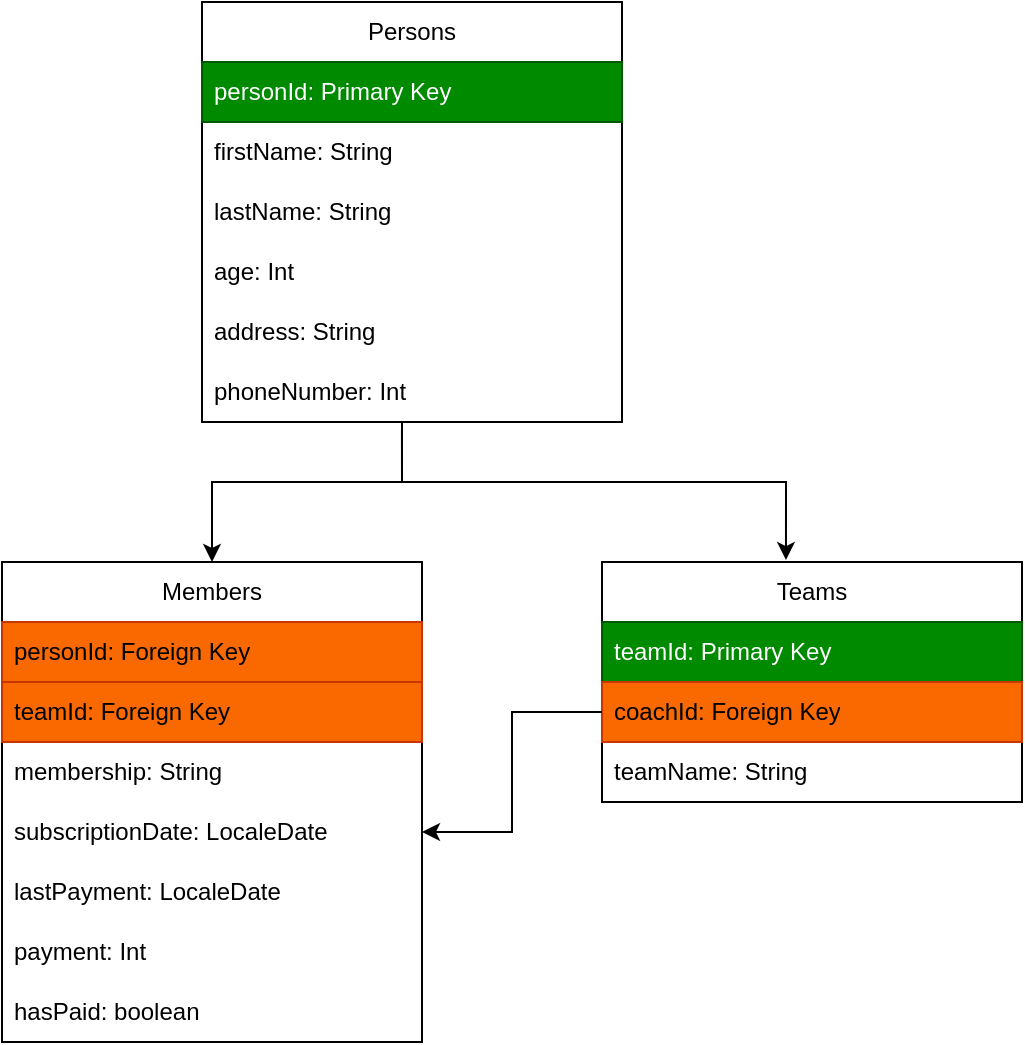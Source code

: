 <mxfile version="22.1.22" type="embed">
  <diagram name="Page-1" id="9f46799a-70d6-7492-0946-bef42562c5a5">
    <mxGraphModel dx="1088" dy="462" grid="1" gridSize="10" guides="1" tooltips="1" connect="1" arrows="1" fold="1" page="1" pageScale="1" pageWidth="1100" pageHeight="850" background="none" math="0" shadow="0">
      <root>
        <mxCell id="0" />
        <mxCell id="1" parent="0" />
        <mxCell id="53" value="" style="edgeStyle=orthogonalEdgeStyle;rounded=0;orthogonalLoop=1;jettySize=auto;html=1;entryX=0.5;entryY=0;entryDx=0;entryDy=0;" edge="1" parent="1" source="3" target="34">
          <mxGeometry relative="1" as="geometry">
            <Array as="points">
              <mxPoint x="540" y="270" />
            </Array>
          </mxGeometry>
        </mxCell>
        <mxCell id="3" value="Persons" style="swimlane;fontStyle=0;childLayout=stackLayout;horizontal=1;startSize=30;horizontalStack=0;resizeParent=1;resizeParentMax=0;resizeLast=0;collapsible=1;marginBottom=0;whiteSpace=wrap;html=1;" vertex="1" parent="1">
          <mxGeometry x="440" y="30" width="210" height="210" as="geometry" />
        </mxCell>
        <mxCell id="9" value="personId: Primary Key" style="text;strokeColor=#005700;fillColor=#008a00;align=left;verticalAlign=middle;spacingLeft=4;spacingRight=4;overflow=hidden;points=[[0,0.5],[1,0.5]];portConstraint=eastwest;rotatable=0;whiteSpace=wrap;html=1;fontColor=#ffffff;" vertex="1" parent="3">
          <mxGeometry y="30" width="210" height="30" as="geometry" />
        </mxCell>
        <mxCell id="4" value="firstName: String" style="text;strokeColor=none;fillColor=none;align=left;verticalAlign=middle;spacingLeft=4;spacingRight=4;overflow=hidden;points=[[0,0.5],[1,0.5]];portConstraint=eastwest;rotatable=0;whiteSpace=wrap;html=1;" vertex="1" parent="3">
          <mxGeometry y="60" width="210" height="30" as="geometry" />
        </mxCell>
        <mxCell id="5" value="lastName: String" style="text;strokeColor=none;fillColor=none;align=left;verticalAlign=middle;spacingLeft=4;spacingRight=4;overflow=hidden;points=[[0,0.5],[1,0.5]];portConstraint=eastwest;rotatable=0;whiteSpace=wrap;html=1;" vertex="1" parent="3">
          <mxGeometry y="90" width="210" height="30" as="geometry" />
        </mxCell>
        <mxCell id="6" value="age: Int" style="text;strokeColor=none;fillColor=none;align=left;verticalAlign=middle;spacingLeft=4;spacingRight=4;overflow=hidden;points=[[0,0.5],[1,0.5]];portConstraint=eastwest;rotatable=0;whiteSpace=wrap;html=1;" vertex="1" parent="3">
          <mxGeometry y="120" width="210" height="30" as="geometry" />
        </mxCell>
        <mxCell id="7" value="address: String" style="text;strokeColor=none;fillColor=none;align=left;verticalAlign=middle;spacingLeft=4;spacingRight=4;overflow=hidden;points=[[0,0.5],[1,0.5]];portConstraint=eastwest;rotatable=0;whiteSpace=wrap;html=1;" vertex="1" parent="3">
          <mxGeometry y="150" width="210" height="30" as="geometry" />
        </mxCell>
        <mxCell id="8" value="phoneNumber: Int" style="text;strokeColor=none;fillColor=none;align=left;verticalAlign=middle;spacingLeft=4;spacingRight=4;overflow=hidden;points=[[0,0.5],[1,0.5]];portConstraint=eastwest;rotatable=0;whiteSpace=wrap;html=1;" vertex="1" parent="3">
          <mxGeometry y="180" width="210" height="30" as="geometry" />
        </mxCell>
        <mxCell id="34" value="Members" style="swimlane;fontStyle=0;childLayout=stackLayout;horizontal=1;startSize=30;horizontalStack=0;resizeParent=1;resizeParentMax=0;resizeLast=0;collapsible=1;marginBottom=0;whiteSpace=wrap;html=1;" vertex="1" parent="1">
          <mxGeometry x="340" y="310" width="210" height="240" as="geometry" />
        </mxCell>
        <mxCell id="55" value="personId: Foreign Key" style="text;strokeColor=#C73500;fillColor=#fa6800;align=left;verticalAlign=middle;spacingLeft=4;spacingRight=4;overflow=hidden;points=[[0,0.5],[1,0.5]];portConstraint=eastwest;rotatable=0;whiteSpace=wrap;html=1;fontColor=#000000;" vertex="1" parent="34">
          <mxGeometry y="30" width="210" height="30" as="geometry" />
        </mxCell>
        <mxCell id="36" value="teamId: Foreign Key" style="text;strokeColor=#C73500;fillColor=#fa6800;align=left;verticalAlign=middle;spacingLeft=4;spacingRight=4;overflow=hidden;points=[[0,0.5],[1,0.5]];portConstraint=eastwest;rotatable=0;whiteSpace=wrap;html=1;fontColor=#000000;" vertex="1" parent="34">
          <mxGeometry y="60" width="210" height="30" as="geometry" />
        </mxCell>
        <mxCell id="35" value="membership: String" style="text;align=left;verticalAlign=middle;spacingLeft=4;spacingRight=4;overflow=hidden;points=[[0,0.5],[1,0.5]];portConstraint=eastwest;rotatable=0;whiteSpace=wrap;html=1;" vertex="1" parent="34">
          <mxGeometry y="90" width="210" height="30" as="geometry" />
        </mxCell>
        <mxCell id="37" value="subscriptionDate: LocaleDate" style="text;strokeColor=none;fillColor=none;align=left;verticalAlign=middle;spacingLeft=4;spacingRight=4;overflow=hidden;points=[[0,0.5],[1,0.5]];portConstraint=eastwest;rotatable=0;whiteSpace=wrap;html=1;" vertex="1" parent="34">
          <mxGeometry y="120" width="210" height="30" as="geometry" />
        </mxCell>
        <mxCell id="38" value="lastPayment: LocaleDate" style="text;strokeColor=none;fillColor=none;align=left;verticalAlign=middle;spacingLeft=4;spacingRight=4;overflow=hidden;points=[[0,0.5],[1,0.5]];portConstraint=eastwest;rotatable=0;whiteSpace=wrap;html=1;" vertex="1" parent="34">
          <mxGeometry y="150" width="210" height="30" as="geometry" />
        </mxCell>
        <mxCell id="39" value="payment: Int" style="text;strokeColor=none;fillColor=none;align=left;verticalAlign=middle;spacingLeft=4;spacingRight=4;overflow=hidden;points=[[0,0.5],[1,0.5]];portConstraint=eastwest;rotatable=0;whiteSpace=wrap;html=1;" vertex="1" parent="34">
          <mxGeometry y="180" width="210" height="30" as="geometry" />
        </mxCell>
        <mxCell id="40" value="hasPaid: boolean" style="text;strokeColor=none;fillColor=none;align=left;verticalAlign=middle;spacingLeft=4;spacingRight=4;overflow=hidden;points=[[0,0.5],[1,0.5]];portConstraint=eastwest;rotatable=0;whiteSpace=wrap;html=1;" vertex="1" parent="34">
          <mxGeometry y="210" width="210" height="30" as="geometry" />
        </mxCell>
        <mxCell id="41" value="Teams" style="swimlane;fontStyle=0;childLayout=stackLayout;horizontal=1;startSize=30;horizontalStack=0;resizeParent=1;resizeParentMax=0;resizeLast=0;collapsible=1;marginBottom=0;whiteSpace=wrap;html=1;" vertex="1" parent="1">
          <mxGeometry x="640" y="310" width="210" height="120" as="geometry" />
        </mxCell>
        <mxCell id="42" value="teamId: Primary Key" style="text;align=left;verticalAlign=middle;spacingLeft=4;spacingRight=4;overflow=hidden;points=[[0,0.5],[1,0.5]];portConstraint=eastwest;rotatable=0;whiteSpace=wrap;html=1;fillColor=#008a00;fontColor=#ffffff;strokeColor=#005700;" vertex="1" parent="41">
          <mxGeometry y="30" width="210" height="30" as="geometry" />
        </mxCell>
        <mxCell id="43" value="coachId: Foreign Key" style="text;strokeColor=#C73500;fillColor=#fa6800;align=left;verticalAlign=middle;spacingLeft=4;spacingRight=4;overflow=hidden;points=[[0,0.5],[1,0.5]];portConstraint=eastwest;rotatable=0;whiteSpace=wrap;html=1;fontColor=#000000;" vertex="1" parent="41">
          <mxGeometry y="60" width="210" height="30" as="geometry" />
        </mxCell>
        <mxCell id="48" value="teamName: String" style="text;strokeColor=none;fillColor=none;align=left;verticalAlign=middle;spacingLeft=4;spacingRight=4;overflow=hidden;points=[[0,0.5],[1,0.5]];portConstraint=eastwest;rotatable=0;whiteSpace=wrap;html=1;" vertex="1" parent="41">
          <mxGeometry y="90" width="210" height="30" as="geometry" />
        </mxCell>
        <mxCell id="49" value="" style="edgeStyle=orthogonalEdgeStyle;rounded=0;orthogonalLoop=1;jettySize=auto;html=1;" edge="1" parent="1" source="43" target="37">
          <mxGeometry relative="1" as="geometry" />
        </mxCell>
        <mxCell id="54" value="" style="edgeStyle=orthogonalEdgeStyle;rounded=0;orthogonalLoop=1;jettySize=auto;html=1;exitX=0.476;exitY=1.133;exitDx=0;exitDy=0;exitPerimeter=0;entryX=0.438;entryY=-0.008;entryDx=0;entryDy=0;entryPerimeter=0;" edge="1" parent="1" source="8" target="41">
          <mxGeometry relative="1" as="geometry">
            <mxPoint x="550" y="250" as="sourcePoint" />
            <mxPoint x="730" y="280" as="targetPoint" />
            <Array as="points">
              <mxPoint x="540" y="270" />
              <mxPoint x="732" y="270" />
            </Array>
          </mxGeometry>
        </mxCell>
      </root>
    </mxGraphModel>
  </diagram>
</mxfile>
